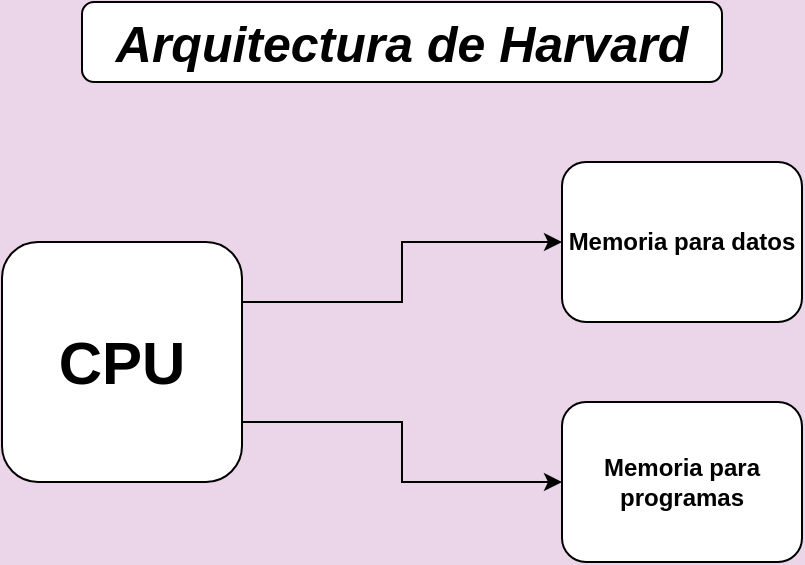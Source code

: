 <mxfile version="22.1.7" type="device">
  <diagram name="Página-1" id="RFoD36_f6M6v5PvuggzM">
    <mxGraphModel dx="874" dy="441" grid="1" gridSize="10" guides="1" tooltips="1" connect="1" arrows="1" fold="1" page="1" pageScale="1" pageWidth="827" pageHeight="1169" background="#ebd5e9" math="0" shadow="0">
      <root>
        <mxCell id="0" />
        <mxCell id="1" parent="0" />
        <mxCell id="hh__Neavq-cqtYrOFWg7-1" value="&lt;font style=&quot;font-size: 25px;&quot;&gt;&lt;b&gt;&lt;i&gt;Arquitectura de Harvard&lt;/i&gt;&lt;/b&gt;&lt;/font&gt;" style="rounded=1;whiteSpace=wrap;html=1;" vertex="1" parent="1">
          <mxGeometry x="200" y="40" width="320" height="40" as="geometry" />
        </mxCell>
        <mxCell id="hh__Neavq-cqtYrOFWg7-5" style="edgeStyle=orthogonalEdgeStyle;rounded=0;orthogonalLoop=1;jettySize=auto;html=1;exitX=1;exitY=0.25;exitDx=0;exitDy=0;entryX=0;entryY=0.5;entryDx=0;entryDy=0;" edge="1" parent="1" source="hh__Neavq-cqtYrOFWg7-2" target="hh__Neavq-cqtYrOFWg7-3">
          <mxGeometry relative="1" as="geometry" />
        </mxCell>
        <mxCell id="hh__Neavq-cqtYrOFWg7-6" style="edgeStyle=orthogonalEdgeStyle;rounded=0;orthogonalLoop=1;jettySize=auto;html=1;exitX=1;exitY=0.75;exitDx=0;exitDy=0;" edge="1" parent="1" source="hh__Neavq-cqtYrOFWg7-2" target="hh__Neavq-cqtYrOFWg7-4">
          <mxGeometry relative="1" as="geometry" />
        </mxCell>
        <mxCell id="hh__Neavq-cqtYrOFWg7-2" value="&lt;b&gt;&lt;font style=&quot;font-size: 30px;&quot;&gt;CPU&lt;/font&gt;&lt;/b&gt;" style="rounded=1;whiteSpace=wrap;html=1;" vertex="1" parent="1">
          <mxGeometry x="160" y="160" width="120" height="120" as="geometry" />
        </mxCell>
        <mxCell id="hh__Neavq-cqtYrOFWg7-3" value="&lt;b&gt;Memoria para datos&lt;br&gt;&lt;/b&gt;" style="rounded=1;whiteSpace=wrap;html=1;" vertex="1" parent="1">
          <mxGeometry x="440" y="120" width="120" height="80" as="geometry" />
        </mxCell>
        <mxCell id="hh__Neavq-cqtYrOFWg7-4" value="&lt;b&gt;Memoria para programas&lt;br&gt;&lt;/b&gt;" style="rounded=1;whiteSpace=wrap;html=1;" vertex="1" parent="1">
          <mxGeometry x="440" y="240" width="120" height="80" as="geometry" />
        </mxCell>
      </root>
    </mxGraphModel>
  </diagram>
</mxfile>
